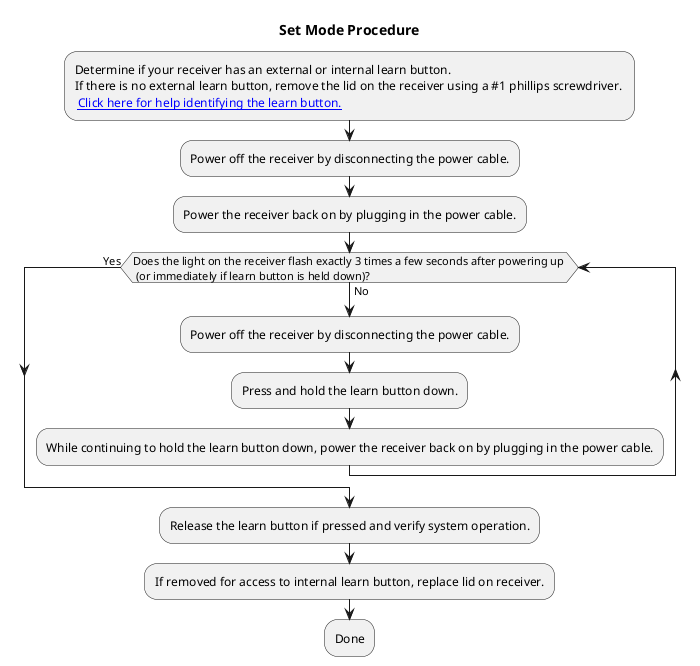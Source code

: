 @startuml
title Set Mode Procedure
:Determine if your receiver has an external or internal learn button.\nIf there is no external learn button, remove the lid on the receiver using a #1 phillips screwdriver. \n [[rx_components.jpg Click here for help identifying the learn button.]];
:Power off the receiver by disconnecting the power cable.;
:Power the receiver back on by plugging in the power cable.;
while (Does the light on the receiver flash exactly 3 times a few seconds after powering up \n (or immediately if learn button is held down)?) is (No)
    :Power off the receiver by disconnecting the power cable.;
    :Press and hold the learn button down.;
    :While continuing to hold the learn button down, power the receiver back on by plugging in the power cable.;
endwhile (Yes)
:Release the learn button if pressed and verify system operation.;
:If removed for access to internal learn button, replace lid on receiver.;
:Done;
@enduml